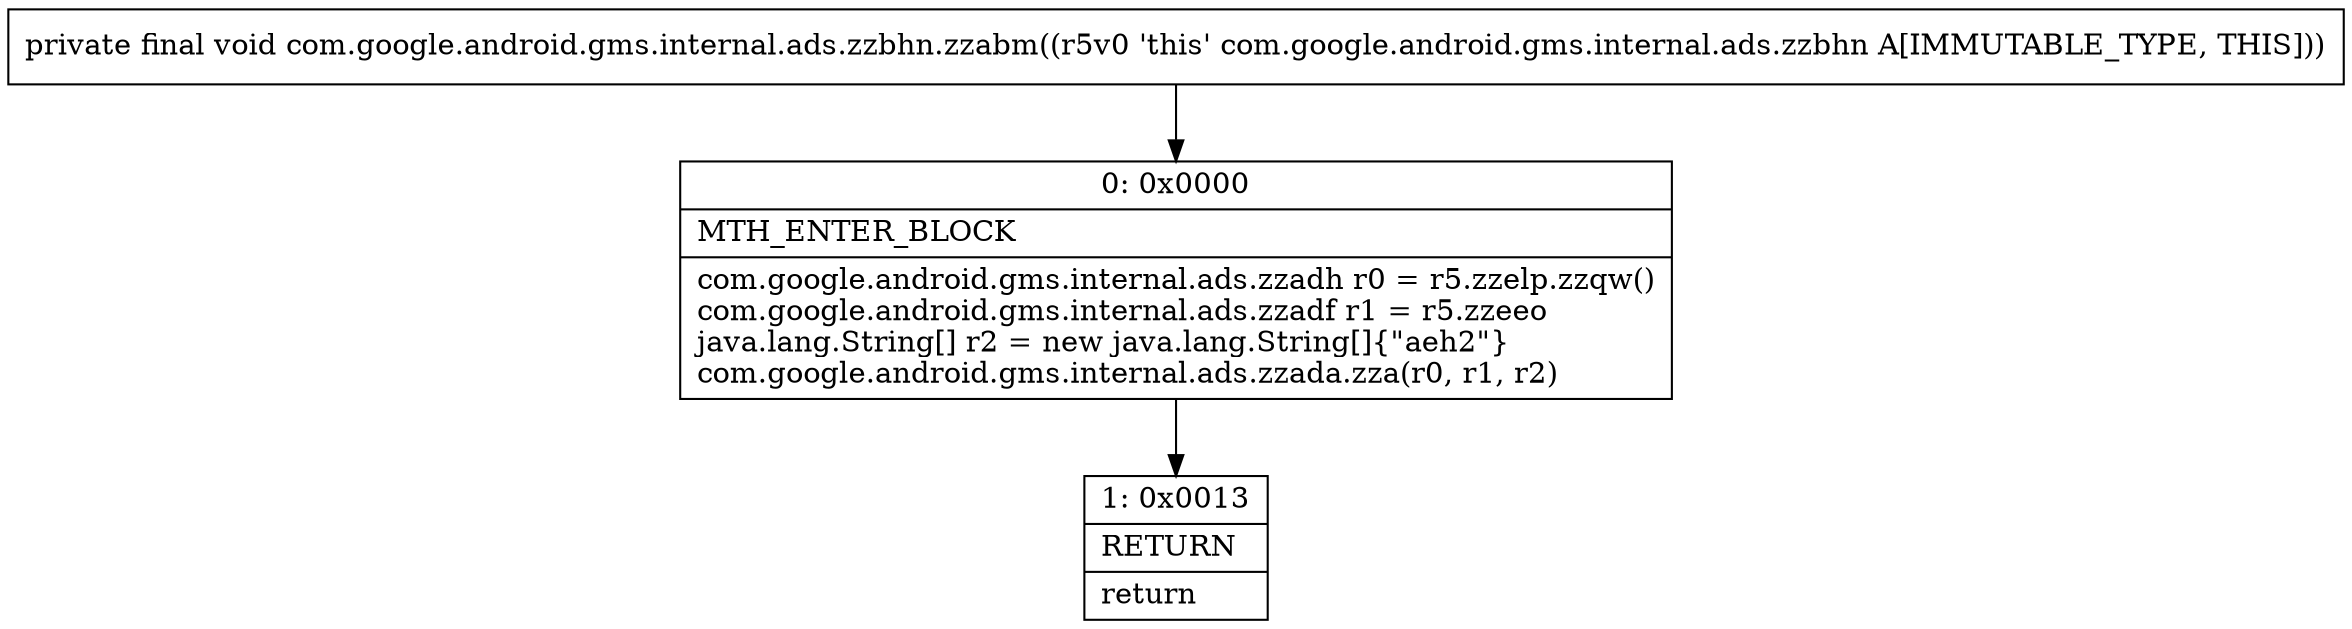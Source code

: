 digraph "CFG forcom.google.android.gms.internal.ads.zzbhn.zzabm()V" {
Node_0 [shape=record,label="{0\:\ 0x0000|MTH_ENTER_BLOCK\l|com.google.android.gms.internal.ads.zzadh r0 = r5.zzelp.zzqw()\lcom.google.android.gms.internal.ads.zzadf r1 = r5.zzeeo\ljava.lang.String[] r2 = new java.lang.String[]\{\"aeh2\"\}\lcom.google.android.gms.internal.ads.zzada.zza(r0, r1, r2)\l}"];
Node_1 [shape=record,label="{1\:\ 0x0013|RETURN\l|return\l}"];
MethodNode[shape=record,label="{private final void com.google.android.gms.internal.ads.zzbhn.zzabm((r5v0 'this' com.google.android.gms.internal.ads.zzbhn A[IMMUTABLE_TYPE, THIS])) }"];
MethodNode -> Node_0;
Node_0 -> Node_1;
}

